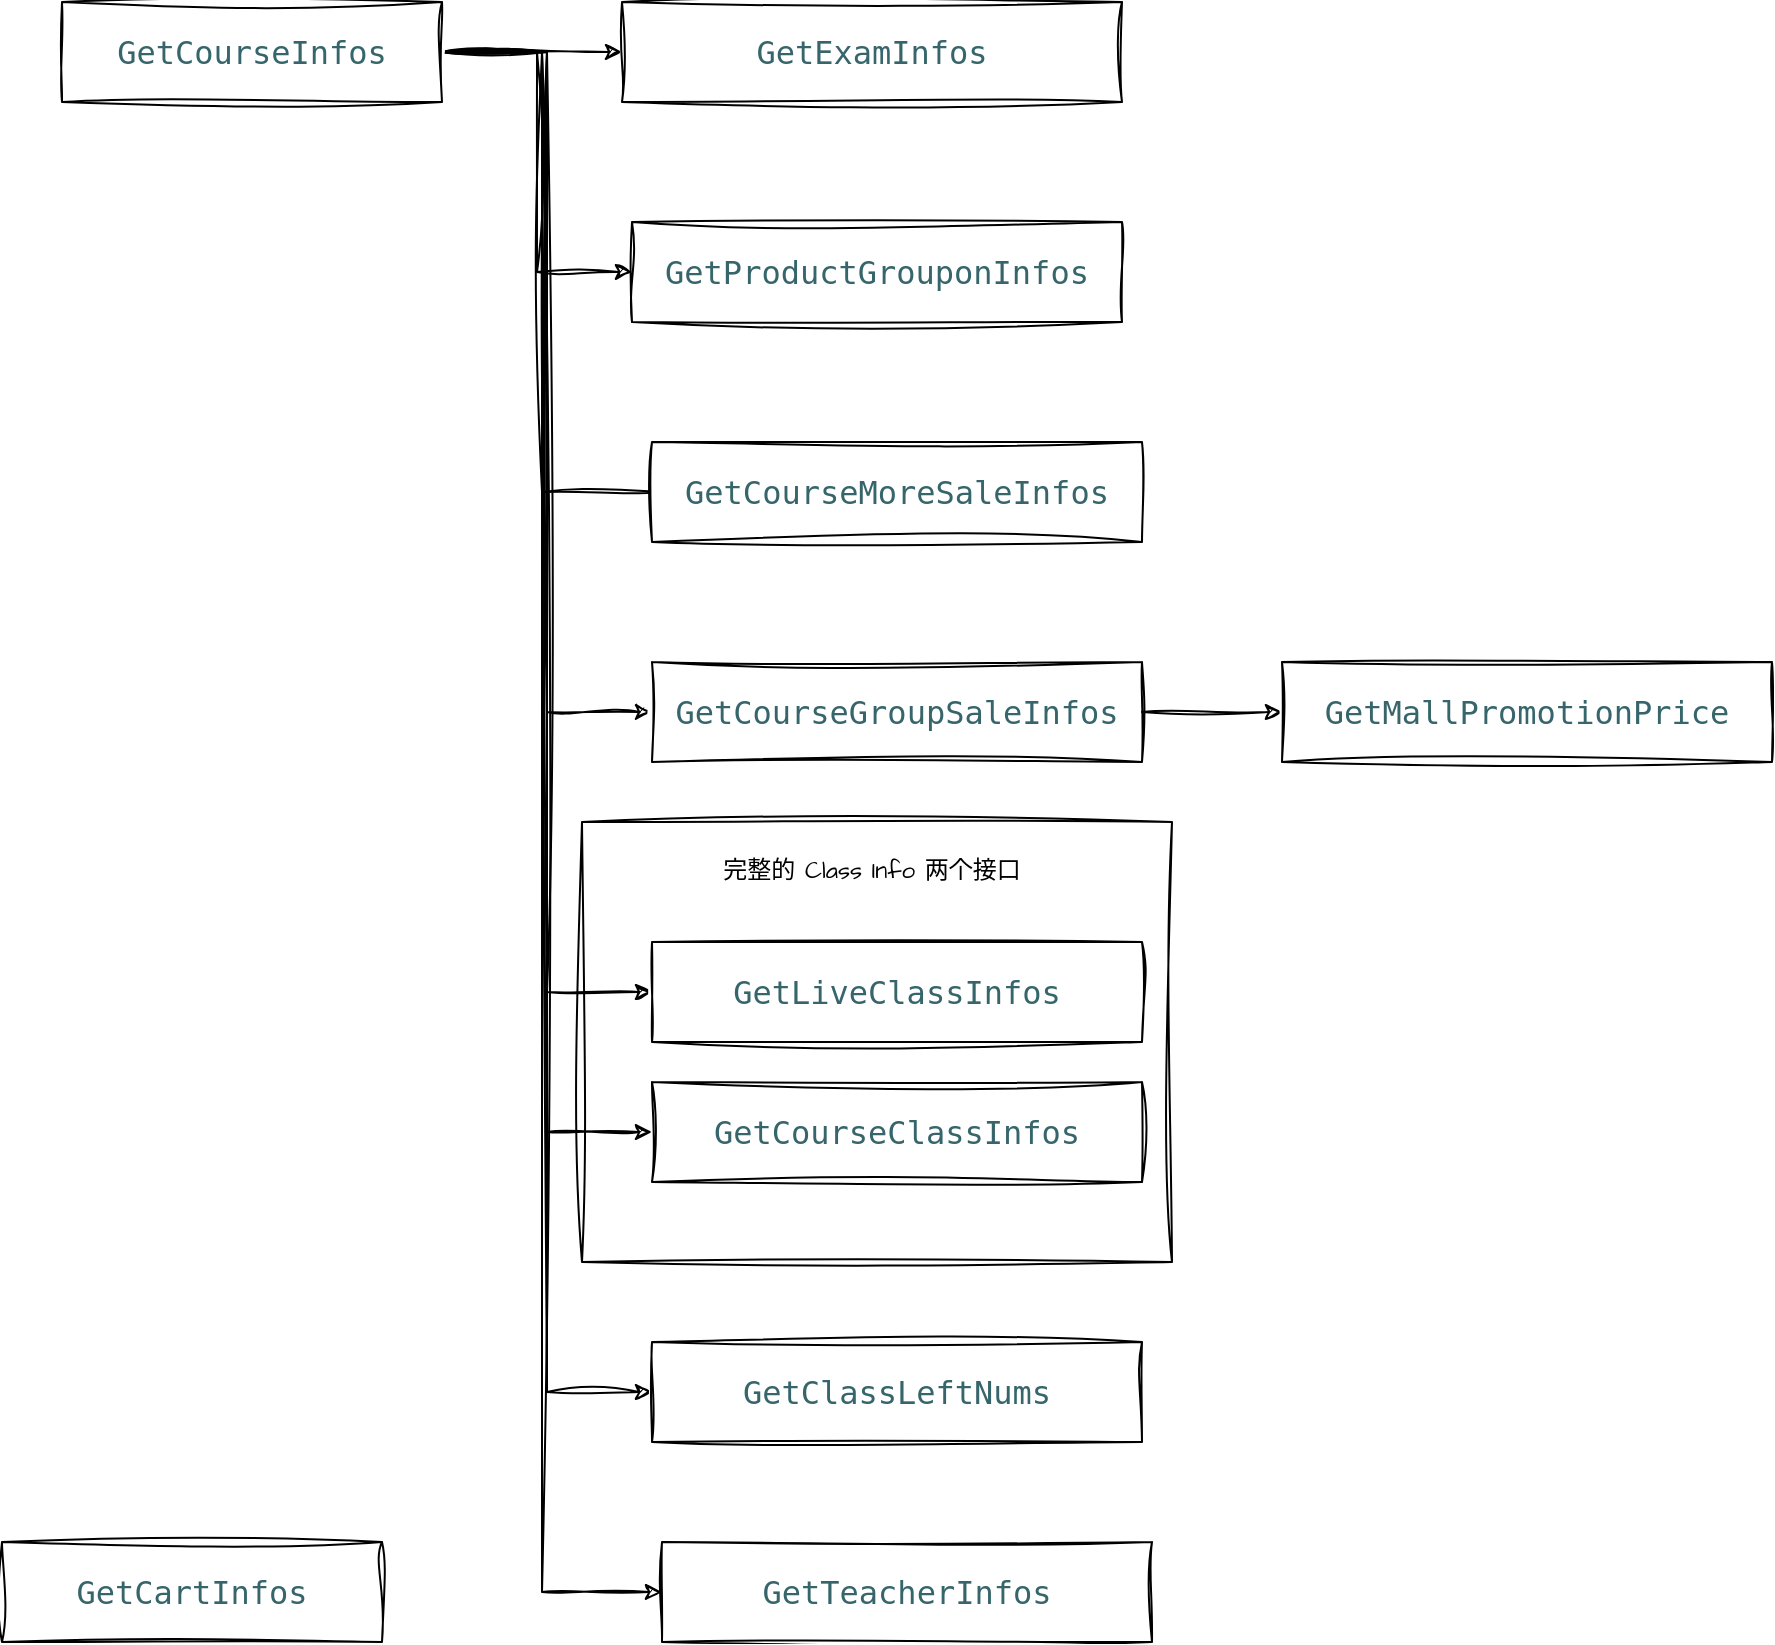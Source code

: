 <mxfile version="24.8.6">
  <diagram name="第 1 页" id="uOjPcyx9wh3MZGcXtE70">
    <mxGraphModel dx="1246" dy="646" grid="1" gridSize="10" guides="1" tooltips="1" connect="1" arrows="1" fold="1" page="1" pageScale="1" pageWidth="3200" pageHeight="2400" math="0" shadow="0">
      <root>
        <mxCell id="0" />
        <mxCell id="1" parent="0" />
        <mxCell id="dECpqMmTMG83hJ59UqaY-17" value="" style="rounded=0;whiteSpace=wrap;html=1;sketch=1;hachureGap=4;jiggle=2;curveFitting=1;fontFamily=Architects Daughter;fontSource=https%3A%2F%2Ffonts.googleapis.com%2Fcss%3Ffamily%3DArchitects%2BDaughter;" vertex="1" parent="1">
          <mxGeometry x="390" y="890" width="295" height="220" as="geometry" />
        </mxCell>
        <mxCell id="dECpqMmTMG83hJ59UqaY-3" style="edgeStyle=orthogonalEdgeStyle;rounded=0;sketch=1;hachureGap=4;jiggle=2;curveFitting=1;orthogonalLoop=1;jettySize=auto;html=1;exitX=1;exitY=0.5;exitDx=0;exitDy=0;entryX=0;entryY=0.5;entryDx=0;entryDy=0;fontFamily=Architects Daughter;fontSource=https%3A%2F%2Ffonts.googleapis.com%2Fcss%3Ffamily%3DArchitects%2BDaughter;" edge="1" parent="1" source="dECpqMmTMG83hJ59UqaY-1" target="dECpqMmTMG83hJ59UqaY-2">
          <mxGeometry relative="1" as="geometry" />
        </mxCell>
        <mxCell id="dECpqMmTMG83hJ59UqaY-5" style="edgeStyle=orthogonalEdgeStyle;rounded=0;sketch=1;hachureGap=4;jiggle=2;curveFitting=1;orthogonalLoop=1;jettySize=auto;html=1;exitX=1;exitY=0.5;exitDx=0;exitDy=0;entryX=0;entryY=0.5;entryDx=0;entryDy=0;fontFamily=Architects Daughter;fontSource=https%3A%2F%2Ffonts.googleapis.com%2Fcss%3Ffamily%3DArchitects%2BDaughter;" edge="1" parent="1" source="dECpqMmTMG83hJ59UqaY-1" target="dECpqMmTMG83hJ59UqaY-4">
          <mxGeometry relative="1" as="geometry" />
        </mxCell>
        <mxCell id="dECpqMmTMG83hJ59UqaY-7" style="edgeStyle=orthogonalEdgeStyle;rounded=0;sketch=1;hachureGap=4;jiggle=2;curveFitting=1;orthogonalLoop=1;jettySize=auto;html=1;exitX=1;exitY=0.5;exitDx=0;exitDy=0;entryX=0;entryY=0.5;entryDx=0;entryDy=0;fontFamily=Architects Daughter;fontSource=https%3A%2F%2Ffonts.googleapis.com%2Fcss%3Ffamily%3DArchitects%2BDaughter;" edge="1" parent="1">
          <mxGeometry relative="1" as="geometry">
            <mxPoint x="330" y="505" as="sourcePoint" />
            <mxPoint x="435" y="725" as="targetPoint" />
            <Array as="points">
              <mxPoint x="370" y="505" />
              <mxPoint x="370" y="725" />
            </Array>
          </mxGeometry>
        </mxCell>
        <mxCell id="dECpqMmTMG83hJ59UqaY-9" style="edgeStyle=orthogonalEdgeStyle;rounded=0;sketch=1;hachureGap=4;jiggle=2;curveFitting=1;orthogonalLoop=1;jettySize=auto;html=1;exitX=1;exitY=0.5;exitDx=0;exitDy=0;entryX=0;entryY=0.5;entryDx=0;entryDy=0;fontFamily=Architects Daughter;fontSource=https%3A%2F%2Ffonts.googleapis.com%2Fcss%3Ffamily%3DArchitects%2BDaughter;" edge="1" parent="1" source="dECpqMmTMG83hJ59UqaY-1" target="dECpqMmTMG83hJ59UqaY-8">
          <mxGeometry relative="1" as="geometry" />
        </mxCell>
        <mxCell id="dECpqMmTMG83hJ59UqaY-14" style="edgeStyle=orthogonalEdgeStyle;rounded=0;sketch=1;hachureGap=4;jiggle=2;curveFitting=1;orthogonalLoop=1;jettySize=auto;html=1;exitX=1;exitY=0.5;exitDx=0;exitDy=0;entryX=0;entryY=0.5;entryDx=0;entryDy=0;fontFamily=Architects Daughter;fontSource=https%3A%2F%2Ffonts.googleapis.com%2Fcss%3Ffamily%3DArchitects%2BDaughter;" edge="1" parent="1" source="dECpqMmTMG83hJ59UqaY-1" target="dECpqMmTMG83hJ59UqaY-13">
          <mxGeometry relative="1" as="geometry" />
        </mxCell>
        <mxCell id="dECpqMmTMG83hJ59UqaY-16" style="edgeStyle=orthogonalEdgeStyle;rounded=0;sketch=1;hachureGap=4;jiggle=2;curveFitting=1;orthogonalLoop=1;jettySize=auto;html=1;exitX=1;exitY=0.5;exitDx=0;exitDy=0;entryX=0;entryY=0.5;entryDx=0;entryDy=0;fontFamily=Architects Daughter;fontSource=https%3A%2F%2Ffonts.googleapis.com%2Fcss%3Ffamily%3DArchitects%2BDaughter;" edge="1" parent="1" source="dECpqMmTMG83hJ59UqaY-1" target="dECpqMmTMG83hJ59UqaY-15">
          <mxGeometry relative="1" as="geometry" />
        </mxCell>
        <mxCell id="dECpqMmTMG83hJ59UqaY-23" style="edgeStyle=orthogonalEdgeStyle;rounded=0;sketch=1;hachureGap=4;jiggle=2;curveFitting=1;orthogonalLoop=1;jettySize=auto;html=1;exitX=1;exitY=0.5;exitDx=0;exitDy=0;entryX=0;entryY=0.5;entryDx=0;entryDy=0;fontFamily=Architects Daughter;fontSource=https%3A%2F%2Ffonts.googleapis.com%2Fcss%3Ffamily%3DArchitects%2BDaughter;" edge="1" parent="1" source="dECpqMmTMG83hJ59UqaY-1" target="dECpqMmTMG83hJ59UqaY-21">
          <mxGeometry relative="1" as="geometry" />
        </mxCell>
        <mxCell id="dECpqMmTMG83hJ59UqaY-24" style="edgeStyle=orthogonalEdgeStyle;rounded=0;sketch=1;hachureGap=4;jiggle=2;curveFitting=1;orthogonalLoop=1;jettySize=auto;html=1;exitX=1;exitY=0.5;exitDx=0;exitDy=0;entryX=0;entryY=0.5;entryDx=0;entryDy=0;fontFamily=Architects Daughter;fontSource=https%3A%2F%2Ffonts.googleapis.com%2Fcss%3Ffamily%3DArchitects%2BDaughter;" edge="1" parent="1" source="dECpqMmTMG83hJ59UqaY-1" target="dECpqMmTMG83hJ59UqaY-22">
          <mxGeometry relative="1" as="geometry">
            <Array as="points">
              <mxPoint x="370" y="505" />
              <mxPoint x="370" y="1275" />
            </Array>
          </mxGeometry>
        </mxCell>
        <mxCell id="dECpqMmTMG83hJ59UqaY-1" value="&lt;div style=&quot;background-color:#ffffff;color:#080808&quot;&gt;&lt;pre style=&quot;font-family:&#39;JetBrains Mono&#39;,monospace;font-size:12.0pt;&quot;&gt;&lt;span style=&quot;color:#36666b;&quot;&gt;GetCourseInfos&lt;/span&gt;&lt;/pre&gt;&lt;/div&gt;" style="rounded=0;whiteSpace=wrap;html=1;sketch=1;hachureGap=4;jiggle=2;curveFitting=1;fontFamily=Architects Daughter;fontSource=https%3A%2F%2Ffonts.googleapis.com%2Fcss%3Ffamily%3DArchitects%2BDaughter;" vertex="1" parent="1">
          <mxGeometry x="130" y="480" width="190" height="50" as="geometry" />
        </mxCell>
        <mxCell id="dECpqMmTMG83hJ59UqaY-2" value="&lt;div style=&quot;background-color:#ffffff;color:#080808&quot;&gt;&lt;pre style=&quot;font-family:&#39;JetBrains Mono&#39;,monospace;font-size:12.0pt;&quot;&gt;&lt;div&gt;&lt;pre style=&quot;font-family:&#39;JetBrains Mono&#39;,monospace;font-size:12.0pt;&quot;&gt;&lt;span style=&quot;color:#36666b;&quot;&gt;GetExamInfos&lt;/span&gt;&lt;/pre&gt;&lt;/div&gt;&lt;/pre&gt;&lt;/div&gt;" style="rounded=0;whiteSpace=wrap;html=1;sketch=1;hachureGap=4;jiggle=2;curveFitting=1;fontFamily=Architects Daughter;fontSource=https%3A%2F%2Ffonts.googleapis.com%2Fcss%3Ffamily%3DArchitects%2BDaughter;" vertex="1" parent="1">
          <mxGeometry x="410" y="480" width="250" height="50" as="geometry" />
        </mxCell>
        <mxCell id="dECpqMmTMG83hJ59UqaY-4" value="&lt;div style=&quot;background-color:#ffffff;color:#080808&quot;&gt;&lt;pre style=&quot;font-family:&#39;JetBrains Mono&#39;,monospace;font-size:12.0pt;&quot;&gt;&lt;pre style=&quot;font-family:&#39;JetBrains Mono&#39;,monospace;font-size:12.0pt;&quot;&gt;&lt;div&gt;&lt;pre style=&quot;font-family:&#39;JetBrains Mono&#39;,monospace;font-size:12.0pt;&quot;&gt;&lt;span style=&quot;color:#36666b;&quot;&gt;GetProductGrouponInfos&lt;/span&gt;&lt;/pre&gt;&lt;/div&gt;&lt;/pre&gt;&lt;/pre&gt;&lt;/div&gt;" style="rounded=0;whiteSpace=wrap;html=1;sketch=1;hachureGap=4;jiggle=2;curveFitting=1;fontFamily=Architects Daughter;fontSource=https%3A%2F%2Ffonts.googleapis.com%2Fcss%3Ffamily%3DArchitects%2BDaughter;" vertex="1" parent="1">
          <mxGeometry x="415" y="590" width="245" height="50" as="geometry" />
        </mxCell>
        <mxCell id="dECpqMmTMG83hJ59UqaY-6" value="&lt;div style=&quot;background-color:#ffffff;color:#080808&quot;&gt;&lt;pre style=&quot;font-family:&#39;JetBrains Mono&#39;,monospace;font-size:12.0pt;&quot;&gt;&lt;pre style=&quot;font-family:&#39;JetBrains Mono&#39;,monospace;font-size:12.0pt;&quot;&gt;&lt;pre style=&quot;font-family:&#39;JetBrains Mono&#39;,monospace;font-size:12.0pt;&quot;&gt;&lt;div&gt;&lt;pre style=&quot;font-family:&#39;JetBrains Mono&#39;,monospace;font-size:12.0pt;&quot;&gt;&lt;span style=&quot;color:#36666b;&quot;&gt;GetCourseMoreSaleInfos&lt;/span&gt;&lt;/pre&gt;&lt;/div&gt;&lt;/pre&gt;&lt;/pre&gt;&lt;/pre&gt;&lt;/div&gt;" style="rounded=0;whiteSpace=wrap;html=1;sketch=1;hachureGap=4;jiggle=2;curveFitting=1;fontFamily=Architects Daughter;fontSource=https%3A%2F%2Ffonts.googleapis.com%2Fcss%3Ffamily%3DArchitects%2BDaughter;" vertex="1" parent="1">
          <mxGeometry x="425" y="700" width="245" height="50" as="geometry" />
        </mxCell>
        <mxCell id="dECpqMmTMG83hJ59UqaY-11" style="edgeStyle=orthogonalEdgeStyle;rounded=0;sketch=1;hachureGap=4;jiggle=2;curveFitting=1;orthogonalLoop=1;jettySize=auto;html=1;exitX=1;exitY=0.5;exitDx=0;exitDy=0;entryX=0;entryY=0.5;entryDx=0;entryDy=0;fontFamily=Architects Daughter;fontSource=https%3A%2F%2Ffonts.googleapis.com%2Fcss%3Ffamily%3DArchitects%2BDaughter;" edge="1" parent="1" source="dECpqMmTMG83hJ59UqaY-8" target="dECpqMmTMG83hJ59UqaY-10">
          <mxGeometry relative="1" as="geometry" />
        </mxCell>
        <mxCell id="dECpqMmTMG83hJ59UqaY-8" value="&lt;div style=&quot;background-color:#ffffff;color:#080808&quot;&gt;&lt;pre style=&quot;font-family:&#39;JetBrains Mono&#39;,monospace;font-size:12.0pt;&quot;&gt;&lt;pre style=&quot;font-family:&#39;JetBrains Mono&#39;,monospace;font-size:12.0pt;&quot;&gt;&lt;pre style=&quot;font-family:&#39;JetBrains Mono&#39;,monospace;font-size:12.0pt;&quot;&gt;&lt;pre style=&quot;font-family:&#39;JetBrains Mono&#39;,monospace;font-size:12.0pt;&quot;&gt;&lt;div&gt;&lt;pre style=&quot;font-family:&#39;JetBrains Mono&#39;,monospace;font-size:12.0pt;&quot;&gt;&lt;span style=&quot;color:#36666b;&quot;&gt;GetCourseGroupSaleInfos&lt;/span&gt;&lt;/pre&gt;&lt;/div&gt;&lt;/pre&gt;&lt;/pre&gt;&lt;/pre&gt;&lt;/pre&gt;&lt;/div&gt;" style="rounded=0;whiteSpace=wrap;html=1;sketch=1;hachureGap=4;jiggle=2;curveFitting=1;fontFamily=Architects Daughter;fontSource=https%3A%2F%2Ffonts.googleapis.com%2Fcss%3Ffamily%3DArchitects%2BDaughter;" vertex="1" parent="1">
          <mxGeometry x="425" y="810" width="245" height="50" as="geometry" />
        </mxCell>
        <mxCell id="dECpqMmTMG83hJ59UqaY-10" value="&lt;div style=&quot;background-color:#ffffff;color:#080808&quot;&gt;&lt;pre style=&quot;font-family:&#39;JetBrains Mono&#39;,monospace;font-size:12.0pt;&quot;&gt;&lt;pre style=&quot;font-family:&#39;JetBrains Mono&#39;,monospace;font-size:12.0pt;&quot;&gt;&lt;pre style=&quot;font-family:&#39;JetBrains Mono&#39;,monospace;font-size:12.0pt;&quot;&gt;&lt;pre style=&quot;font-family:&#39;JetBrains Mono&#39;,monospace;font-size:12.0pt;&quot;&gt;&lt;div&gt;&lt;pre style=&quot;font-family:&#39;JetBrains Mono&#39;,monospace;font-size:12.0pt;&quot;&gt;&lt;span style=&quot;color:#36666b;&quot;&gt;GetMallPromotionPrice&lt;/span&gt;&lt;/pre&gt;&lt;/div&gt;&lt;/pre&gt;&lt;/pre&gt;&lt;/pre&gt;&lt;/pre&gt;&lt;/div&gt;" style="rounded=0;whiteSpace=wrap;html=1;sketch=1;hachureGap=4;jiggle=2;curveFitting=1;fontFamily=Architects Daughter;fontSource=https%3A%2F%2Ffonts.googleapis.com%2Fcss%3Ffamily%3DArchitects%2BDaughter;" vertex="1" parent="1">
          <mxGeometry x="740" y="810" width="245" height="50" as="geometry" />
        </mxCell>
        <mxCell id="dECpqMmTMG83hJ59UqaY-12" value="&lt;div style=&quot;background-color:#ffffff;color:#080808&quot;&gt;&lt;pre style=&quot;font-family:&#39;JetBrains Mono&#39;,monospace;font-size:12.0pt;&quot;&gt;&lt;div&gt;&lt;pre style=&quot;font-family:&#39;JetBrains Mono&#39;,monospace;font-size:12.0pt;&quot;&gt;&lt;span style=&quot;color:#36666b;&quot;&gt;GetCartInfos&lt;/span&gt;&lt;/pre&gt;&lt;/div&gt;&lt;/pre&gt;&lt;/div&gt;" style="rounded=0;whiteSpace=wrap;html=1;sketch=1;hachureGap=4;jiggle=2;curveFitting=1;fontFamily=Architects Daughter;fontSource=https%3A%2F%2Ffonts.googleapis.com%2Fcss%3Ffamily%3DArchitects%2BDaughter;" vertex="1" parent="1">
          <mxGeometry x="100" y="1250" width="190" height="50" as="geometry" />
        </mxCell>
        <mxCell id="dECpqMmTMG83hJ59UqaY-13" value="&lt;div style=&quot;background-color:#ffffff;color:#080808&quot;&gt;&lt;pre style=&quot;font-family:&#39;JetBrains Mono&#39;,monospace;font-size:12.0pt;&quot;&gt;&lt;pre style=&quot;font-family:&#39;JetBrains Mono&#39;,monospace;font-size:12.0pt;&quot;&gt;&lt;pre style=&quot;font-family:&#39;JetBrains Mono&#39;,monospace;font-size:12.0pt;&quot;&gt;&lt;pre style=&quot;font-family:&#39;JetBrains Mono&#39;,monospace;font-size:12.0pt;&quot;&gt;&lt;pre style=&quot;font-family:&#39;JetBrains Mono&#39;,monospace;font-size:12.0pt;&quot;&gt;&lt;div&gt;&lt;pre style=&quot;font-family:&#39;JetBrains Mono&#39;,monospace;font-size:12.0pt;&quot;&gt;&lt;span style=&quot;color:#36666b;&quot;&gt;GetLiveClassInfos&lt;/span&gt;&lt;/pre&gt;&lt;/div&gt;&lt;/pre&gt;&lt;/pre&gt;&lt;/pre&gt;&lt;/pre&gt;&lt;/pre&gt;&lt;/div&gt;" style="rounded=0;whiteSpace=wrap;html=1;sketch=1;hachureGap=4;jiggle=2;curveFitting=1;fontFamily=Architects Daughter;fontSource=https%3A%2F%2Ffonts.googleapis.com%2Fcss%3Ffamily%3DArchitects%2BDaughter;" vertex="1" parent="1">
          <mxGeometry x="425" y="950" width="245" height="50" as="geometry" />
        </mxCell>
        <mxCell id="dECpqMmTMG83hJ59UqaY-15" value="&lt;div style=&quot;background-color:#ffffff;color:#080808&quot;&gt;&lt;pre style=&quot;font-family:&#39;JetBrains Mono&#39;,monospace;font-size:12.0pt;&quot;&gt;&lt;pre style=&quot;font-family:&#39;JetBrains Mono&#39;,monospace;font-size:12.0pt;&quot;&gt;&lt;pre style=&quot;font-family:&#39;JetBrains Mono&#39;,monospace;font-size:12.0pt;&quot;&gt;&lt;pre style=&quot;font-family:&#39;JetBrains Mono&#39;,monospace;font-size:12.0pt;&quot;&gt;&lt;pre style=&quot;font-family:&#39;JetBrains Mono&#39;,monospace;font-size:12.0pt;&quot;&gt;&lt;pre style=&quot;font-family:&#39;JetBrains Mono&#39;,monospace;font-size:12.0pt;&quot;&gt;&lt;div&gt;&lt;pre style=&quot;font-family:&#39;JetBrains Mono&#39;,monospace;font-size:12.0pt;&quot;&gt;&lt;span style=&quot;color:#36666b;&quot;&gt;GetCourseClassInfos&lt;/span&gt;&lt;/pre&gt;&lt;/div&gt;&lt;/pre&gt;&lt;/pre&gt;&lt;/pre&gt;&lt;/pre&gt;&lt;/pre&gt;&lt;/pre&gt;&lt;/div&gt;" style="rounded=0;whiteSpace=wrap;html=1;sketch=1;hachureGap=4;jiggle=2;curveFitting=1;fontFamily=Architects Daughter;fontSource=https%3A%2F%2Ffonts.googleapis.com%2Fcss%3Ffamily%3DArchitects%2BDaughter;" vertex="1" parent="1">
          <mxGeometry x="425" y="1020" width="245" height="50" as="geometry" />
        </mxCell>
        <mxCell id="dECpqMmTMG83hJ59UqaY-19" value="完整的 Class Info 两个接口" style="text;html=1;align=center;verticalAlign=middle;whiteSpace=wrap;rounded=0;fontFamily=Architects Daughter;fontSource=https%3A%2F%2Ffonts.googleapis.com%2Fcss%3Ffamily%3DArchitects%2BDaughter;" vertex="1" parent="1">
          <mxGeometry x="430" y="900" width="210" height="30" as="geometry" />
        </mxCell>
        <mxCell id="dECpqMmTMG83hJ59UqaY-21" value="&lt;div style=&quot;background-color:#ffffff;color:#080808&quot;&gt;&lt;pre style=&quot;font-family:&#39;JetBrains Mono&#39;,monospace;font-size:12.0pt;&quot;&gt;&lt;pre style=&quot;font-family:&#39;JetBrains Mono&#39;,monospace;font-size:12.0pt;&quot;&gt;&lt;pre style=&quot;font-family:&#39;JetBrains Mono&#39;,monospace;font-size:12.0pt;&quot;&gt;&lt;pre style=&quot;font-family:&#39;JetBrains Mono&#39;,monospace;font-size:12.0pt;&quot;&gt;&lt;pre style=&quot;font-family:&#39;JetBrains Mono&#39;,monospace;font-size:12.0pt;&quot;&gt;&lt;pre style=&quot;font-family:&#39;JetBrains Mono&#39;,monospace;font-size:12.0pt;&quot;&gt;&lt;pre style=&quot;font-family:&#39;JetBrains Mono&#39;,monospace;font-size:12.0pt;&quot;&gt;&lt;div&gt;&lt;pre style=&quot;font-family:&#39;JetBrains Mono&#39;,monospace;font-size:12.0pt;&quot;&gt;&lt;span style=&quot;color:#36666b;&quot;&gt;GetClassLeftNums&lt;/span&gt;&lt;/pre&gt;&lt;/div&gt;&lt;/pre&gt;&lt;/pre&gt;&lt;/pre&gt;&lt;/pre&gt;&lt;/pre&gt;&lt;/pre&gt;&lt;/pre&gt;&lt;/div&gt;" style="rounded=0;whiteSpace=wrap;html=1;sketch=1;hachureGap=4;jiggle=2;curveFitting=1;fontFamily=Architects Daughter;fontSource=https%3A%2F%2Ffonts.googleapis.com%2Fcss%3Ffamily%3DArchitects%2BDaughter;" vertex="1" parent="1">
          <mxGeometry x="425" y="1150" width="245" height="50" as="geometry" />
        </mxCell>
        <mxCell id="dECpqMmTMG83hJ59UqaY-22" value="&lt;div style=&quot;background-color:#ffffff;color:#080808&quot;&gt;&lt;pre style=&quot;font-family:&#39;JetBrains Mono&#39;,monospace;font-size:12.0pt;&quot;&gt;&lt;pre style=&quot;font-family:&#39;JetBrains Mono&#39;,monospace;font-size:12.0pt;&quot;&gt;&lt;pre style=&quot;font-family:&#39;JetBrains Mono&#39;,monospace;font-size:12.0pt;&quot;&gt;&lt;pre style=&quot;font-family:&#39;JetBrains Mono&#39;,monospace;font-size:12.0pt;&quot;&gt;&lt;pre style=&quot;font-family:&#39;JetBrains Mono&#39;,monospace;font-size:12.0pt;&quot;&gt;&lt;pre style=&quot;font-family:&#39;JetBrains Mono&#39;,monospace;font-size:12.0pt;&quot;&gt;&lt;pre style=&quot;font-family:&#39;JetBrains Mono&#39;,monospace;font-size:12.0pt;&quot;&gt;&lt;pre style=&quot;font-family:&#39;JetBrains Mono&#39;,monospace;font-size:12.0pt;&quot;&gt;&lt;div&gt;&lt;pre style=&quot;font-family:&#39;JetBrains Mono&#39;,monospace;font-size:12.0pt;&quot;&gt;&lt;span style=&quot;color:#36666b;&quot;&gt;GetTeacherInfos&lt;/span&gt;&lt;/pre&gt;&lt;/div&gt;&lt;/pre&gt;&lt;/pre&gt;&lt;/pre&gt;&lt;/pre&gt;&lt;/pre&gt;&lt;/pre&gt;&lt;/pre&gt;&lt;/pre&gt;&lt;/div&gt;" style="rounded=0;whiteSpace=wrap;html=1;sketch=1;hachureGap=4;jiggle=2;curveFitting=1;fontFamily=Architects Daughter;fontSource=https%3A%2F%2Ffonts.googleapis.com%2Fcss%3Ffamily%3DArchitects%2BDaughter;" vertex="1" parent="1">
          <mxGeometry x="430" y="1250" width="245" height="50" as="geometry" />
        </mxCell>
      </root>
    </mxGraphModel>
  </diagram>
</mxfile>
